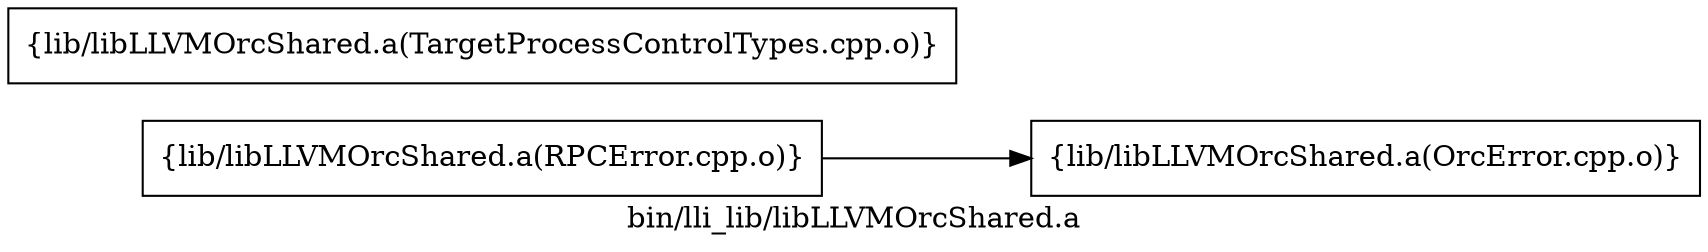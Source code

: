 digraph "bin/lli_lib/libLLVMOrcShared.a" {
	label="bin/lli_lib/libLLVMOrcShared.a";
	rankdir=LR;

	Node0x5559b34c9098 [shape=record,shape=box,group=0,label="{lib/libLLVMOrcShared.a(OrcError.cpp.o)}"];
	Node0x5559b34caad8 [shape=record,shape=box,group=0,label="{lib/libLLVMOrcShared.a(RPCError.cpp.o)}"];
	Node0x5559b34caad8 -> Node0x5559b34c9098;
	Node0x5559b34d73c8 [shape=record,shape=box,group=0,label="{lib/libLLVMOrcShared.a(TargetProcessControlTypes.cpp.o)}"];
}
